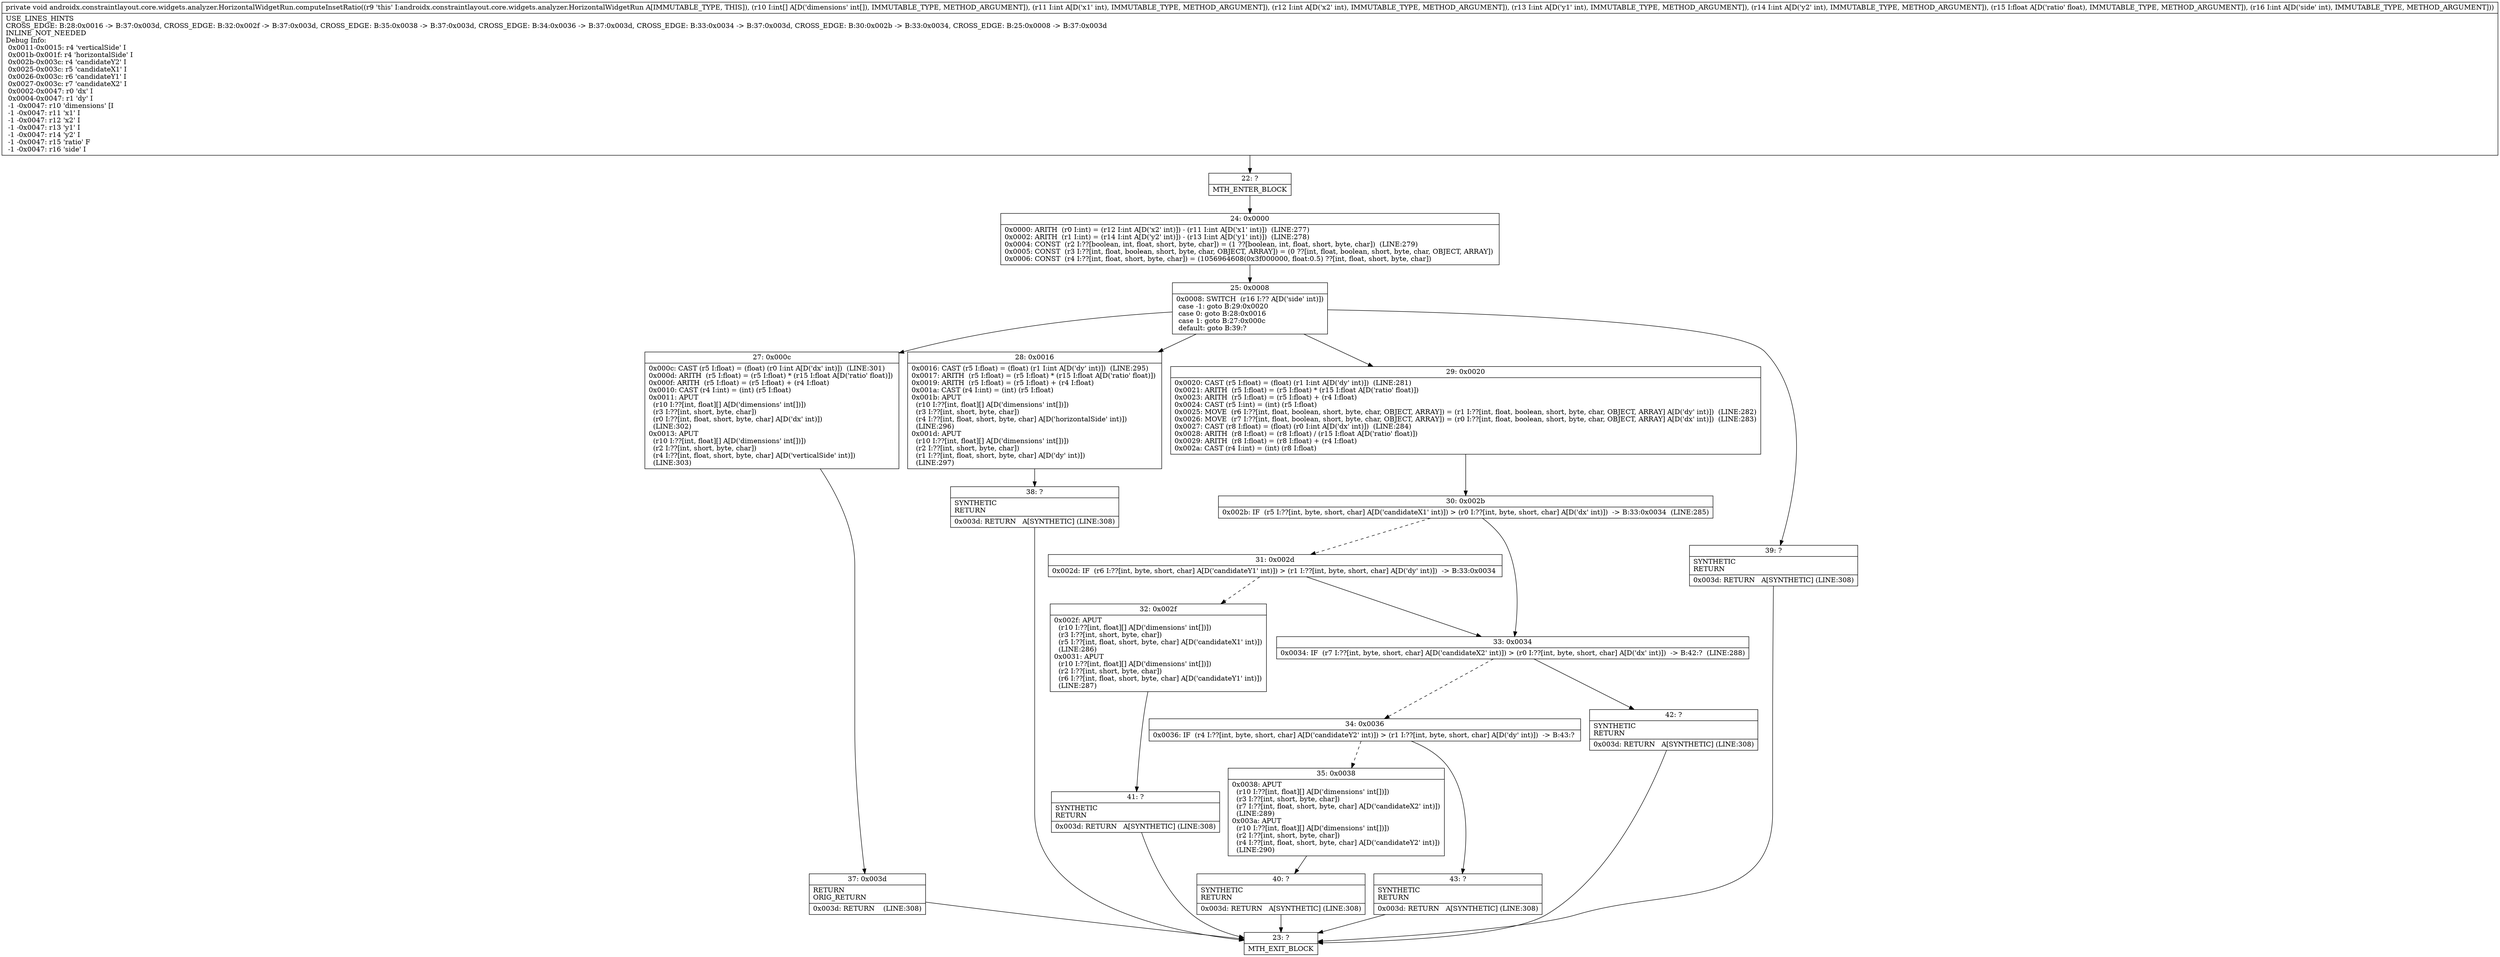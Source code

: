 digraph "CFG forandroidx.constraintlayout.core.widgets.analyzer.HorizontalWidgetRun.computeInsetRatio([IIIIIFI)V" {
Node_22 [shape=record,label="{22\:\ ?|MTH_ENTER_BLOCK\l}"];
Node_24 [shape=record,label="{24\:\ 0x0000|0x0000: ARITH  (r0 I:int) = (r12 I:int A[D('x2' int)]) \- (r11 I:int A[D('x1' int)])  (LINE:277)\l0x0002: ARITH  (r1 I:int) = (r14 I:int A[D('y2' int)]) \- (r13 I:int A[D('y1' int)])  (LINE:278)\l0x0004: CONST  (r2 I:??[boolean, int, float, short, byte, char]) = (1 ??[boolean, int, float, short, byte, char])  (LINE:279)\l0x0005: CONST  (r3 I:??[int, float, boolean, short, byte, char, OBJECT, ARRAY]) = (0 ??[int, float, boolean, short, byte, char, OBJECT, ARRAY]) \l0x0006: CONST  (r4 I:??[int, float, short, byte, char]) = (1056964608(0x3f000000, float:0.5) ??[int, float, short, byte, char]) \l}"];
Node_25 [shape=record,label="{25\:\ 0x0008|0x0008: SWITCH  (r16 I:?? A[D('side' int)])\l case \-1: goto B:29:0x0020\l case 0: goto B:28:0x0016\l case 1: goto B:27:0x000c\l default: goto B:39:? \l}"];
Node_27 [shape=record,label="{27\:\ 0x000c|0x000c: CAST (r5 I:float) = (float) (r0 I:int A[D('dx' int)])  (LINE:301)\l0x000d: ARITH  (r5 I:float) = (r5 I:float) * (r15 I:float A[D('ratio' float)]) \l0x000f: ARITH  (r5 I:float) = (r5 I:float) + (r4 I:float) \l0x0010: CAST (r4 I:int) = (int) (r5 I:float) \l0x0011: APUT  \l  (r10 I:??[int, float][] A[D('dimensions' int[])])\l  (r3 I:??[int, short, byte, char])\l  (r0 I:??[int, float, short, byte, char] A[D('dx' int)])\l  (LINE:302)\l0x0013: APUT  \l  (r10 I:??[int, float][] A[D('dimensions' int[])])\l  (r2 I:??[int, short, byte, char])\l  (r4 I:??[int, float, short, byte, char] A[D('verticalSide' int)])\l  (LINE:303)\l}"];
Node_37 [shape=record,label="{37\:\ 0x003d|RETURN\lORIG_RETURN\l|0x003d: RETURN    (LINE:308)\l}"];
Node_23 [shape=record,label="{23\:\ ?|MTH_EXIT_BLOCK\l}"];
Node_28 [shape=record,label="{28\:\ 0x0016|0x0016: CAST (r5 I:float) = (float) (r1 I:int A[D('dy' int)])  (LINE:295)\l0x0017: ARITH  (r5 I:float) = (r5 I:float) * (r15 I:float A[D('ratio' float)]) \l0x0019: ARITH  (r5 I:float) = (r5 I:float) + (r4 I:float) \l0x001a: CAST (r4 I:int) = (int) (r5 I:float) \l0x001b: APUT  \l  (r10 I:??[int, float][] A[D('dimensions' int[])])\l  (r3 I:??[int, short, byte, char])\l  (r4 I:??[int, float, short, byte, char] A[D('horizontalSide' int)])\l  (LINE:296)\l0x001d: APUT  \l  (r10 I:??[int, float][] A[D('dimensions' int[])])\l  (r2 I:??[int, short, byte, char])\l  (r1 I:??[int, float, short, byte, char] A[D('dy' int)])\l  (LINE:297)\l}"];
Node_38 [shape=record,label="{38\:\ ?|SYNTHETIC\lRETURN\l|0x003d: RETURN   A[SYNTHETIC] (LINE:308)\l}"];
Node_29 [shape=record,label="{29\:\ 0x0020|0x0020: CAST (r5 I:float) = (float) (r1 I:int A[D('dy' int)])  (LINE:281)\l0x0021: ARITH  (r5 I:float) = (r5 I:float) * (r15 I:float A[D('ratio' float)]) \l0x0023: ARITH  (r5 I:float) = (r5 I:float) + (r4 I:float) \l0x0024: CAST (r5 I:int) = (int) (r5 I:float) \l0x0025: MOVE  (r6 I:??[int, float, boolean, short, byte, char, OBJECT, ARRAY]) = (r1 I:??[int, float, boolean, short, byte, char, OBJECT, ARRAY] A[D('dy' int)])  (LINE:282)\l0x0026: MOVE  (r7 I:??[int, float, boolean, short, byte, char, OBJECT, ARRAY]) = (r0 I:??[int, float, boolean, short, byte, char, OBJECT, ARRAY] A[D('dx' int)])  (LINE:283)\l0x0027: CAST (r8 I:float) = (float) (r0 I:int A[D('dx' int)])  (LINE:284)\l0x0028: ARITH  (r8 I:float) = (r8 I:float) \/ (r15 I:float A[D('ratio' float)]) \l0x0029: ARITH  (r8 I:float) = (r8 I:float) + (r4 I:float) \l0x002a: CAST (r4 I:int) = (int) (r8 I:float) \l}"];
Node_30 [shape=record,label="{30\:\ 0x002b|0x002b: IF  (r5 I:??[int, byte, short, char] A[D('candidateX1' int)]) \> (r0 I:??[int, byte, short, char] A[D('dx' int)])  \-\> B:33:0x0034  (LINE:285)\l}"];
Node_31 [shape=record,label="{31\:\ 0x002d|0x002d: IF  (r6 I:??[int, byte, short, char] A[D('candidateY1' int)]) \> (r1 I:??[int, byte, short, char] A[D('dy' int)])  \-\> B:33:0x0034 \l}"];
Node_32 [shape=record,label="{32\:\ 0x002f|0x002f: APUT  \l  (r10 I:??[int, float][] A[D('dimensions' int[])])\l  (r3 I:??[int, short, byte, char])\l  (r5 I:??[int, float, short, byte, char] A[D('candidateX1' int)])\l  (LINE:286)\l0x0031: APUT  \l  (r10 I:??[int, float][] A[D('dimensions' int[])])\l  (r2 I:??[int, short, byte, char])\l  (r6 I:??[int, float, short, byte, char] A[D('candidateY1' int)])\l  (LINE:287)\l}"];
Node_41 [shape=record,label="{41\:\ ?|SYNTHETIC\lRETURN\l|0x003d: RETURN   A[SYNTHETIC] (LINE:308)\l}"];
Node_33 [shape=record,label="{33\:\ 0x0034|0x0034: IF  (r7 I:??[int, byte, short, char] A[D('candidateX2' int)]) \> (r0 I:??[int, byte, short, char] A[D('dx' int)])  \-\> B:42:?  (LINE:288)\l}"];
Node_34 [shape=record,label="{34\:\ 0x0036|0x0036: IF  (r4 I:??[int, byte, short, char] A[D('candidateY2' int)]) \> (r1 I:??[int, byte, short, char] A[D('dy' int)])  \-\> B:43:? \l}"];
Node_35 [shape=record,label="{35\:\ 0x0038|0x0038: APUT  \l  (r10 I:??[int, float][] A[D('dimensions' int[])])\l  (r3 I:??[int, short, byte, char])\l  (r7 I:??[int, float, short, byte, char] A[D('candidateX2' int)])\l  (LINE:289)\l0x003a: APUT  \l  (r10 I:??[int, float][] A[D('dimensions' int[])])\l  (r2 I:??[int, short, byte, char])\l  (r4 I:??[int, float, short, byte, char] A[D('candidateY2' int)])\l  (LINE:290)\l}"];
Node_40 [shape=record,label="{40\:\ ?|SYNTHETIC\lRETURN\l|0x003d: RETURN   A[SYNTHETIC] (LINE:308)\l}"];
Node_43 [shape=record,label="{43\:\ ?|SYNTHETIC\lRETURN\l|0x003d: RETURN   A[SYNTHETIC] (LINE:308)\l}"];
Node_42 [shape=record,label="{42\:\ ?|SYNTHETIC\lRETURN\l|0x003d: RETURN   A[SYNTHETIC] (LINE:308)\l}"];
Node_39 [shape=record,label="{39\:\ ?|SYNTHETIC\lRETURN\l|0x003d: RETURN   A[SYNTHETIC] (LINE:308)\l}"];
MethodNode[shape=record,label="{private void androidx.constraintlayout.core.widgets.analyzer.HorizontalWidgetRun.computeInsetRatio((r9 'this' I:androidx.constraintlayout.core.widgets.analyzer.HorizontalWidgetRun A[IMMUTABLE_TYPE, THIS]), (r10 I:int[] A[D('dimensions' int[]), IMMUTABLE_TYPE, METHOD_ARGUMENT]), (r11 I:int A[D('x1' int), IMMUTABLE_TYPE, METHOD_ARGUMENT]), (r12 I:int A[D('x2' int), IMMUTABLE_TYPE, METHOD_ARGUMENT]), (r13 I:int A[D('y1' int), IMMUTABLE_TYPE, METHOD_ARGUMENT]), (r14 I:int A[D('y2' int), IMMUTABLE_TYPE, METHOD_ARGUMENT]), (r15 I:float A[D('ratio' float), IMMUTABLE_TYPE, METHOD_ARGUMENT]), (r16 I:int A[D('side' int), IMMUTABLE_TYPE, METHOD_ARGUMENT]))  | USE_LINES_HINTS\lCROSS_EDGE: B:28:0x0016 \-\> B:37:0x003d, CROSS_EDGE: B:32:0x002f \-\> B:37:0x003d, CROSS_EDGE: B:35:0x0038 \-\> B:37:0x003d, CROSS_EDGE: B:34:0x0036 \-\> B:37:0x003d, CROSS_EDGE: B:33:0x0034 \-\> B:37:0x003d, CROSS_EDGE: B:30:0x002b \-\> B:33:0x0034, CROSS_EDGE: B:25:0x0008 \-\> B:37:0x003d\lINLINE_NOT_NEEDED\lDebug Info:\l  0x0011\-0x0015: r4 'verticalSide' I\l  0x001b\-0x001f: r4 'horizontalSide' I\l  0x002b\-0x003c: r4 'candidateY2' I\l  0x0025\-0x003c: r5 'candidateX1' I\l  0x0026\-0x003c: r6 'candidateY1' I\l  0x0027\-0x003c: r7 'candidateX2' I\l  0x0002\-0x0047: r0 'dx' I\l  0x0004\-0x0047: r1 'dy' I\l  \-1 \-0x0047: r10 'dimensions' [I\l  \-1 \-0x0047: r11 'x1' I\l  \-1 \-0x0047: r12 'x2' I\l  \-1 \-0x0047: r13 'y1' I\l  \-1 \-0x0047: r14 'y2' I\l  \-1 \-0x0047: r15 'ratio' F\l  \-1 \-0x0047: r16 'side' I\l}"];
MethodNode -> Node_22;Node_22 -> Node_24;
Node_24 -> Node_25;
Node_25 -> Node_27;
Node_25 -> Node_28;
Node_25 -> Node_29;
Node_25 -> Node_39;
Node_27 -> Node_37;
Node_37 -> Node_23;
Node_28 -> Node_38;
Node_38 -> Node_23;
Node_29 -> Node_30;
Node_30 -> Node_31[style=dashed];
Node_30 -> Node_33;
Node_31 -> Node_32[style=dashed];
Node_31 -> Node_33;
Node_32 -> Node_41;
Node_41 -> Node_23;
Node_33 -> Node_34[style=dashed];
Node_33 -> Node_42;
Node_34 -> Node_35[style=dashed];
Node_34 -> Node_43;
Node_35 -> Node_40;
Node_40 -> Node_23;
Node_43 -> Node_23;
Node_42 -> Node_23;
Node_39 -> Node_23;
}

